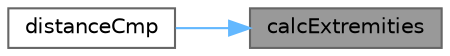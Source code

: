 digraph "calcExtremities"
{
 // LATEX_PDF_SIZE
  bgcolor="transparent";
  edge [fontname=Helvetica,fontsize=10,labelfontname=Helvetica,labelfontsize=10];
  node [fontname=Helvetica,fontsize=10,shape=box,height=0.2,width=0.4];
  rankdir="RL";
  Node1 [id="Node000001",label="calcExtremities",height=0.2,width=0.4,color="gray40", fillcolor="grey60", style="filled", fontcolor="black",tooltip=" "];
  Node1 -> Node2 [id="edge1_Node000001_Node000002",dir="back",color="steelblue1",style="solid",tooltip=" "];
  Node2 [id="Node000002",label="distanceCmp",height=0.2,width=0.4,color="grey40", fillcolor="white", style="filled",URL="$classFoam_1_1treeBoundBox.html#a25114d7ffa9f32e66626f2b7f10e301e",tooltip=" "];
}

